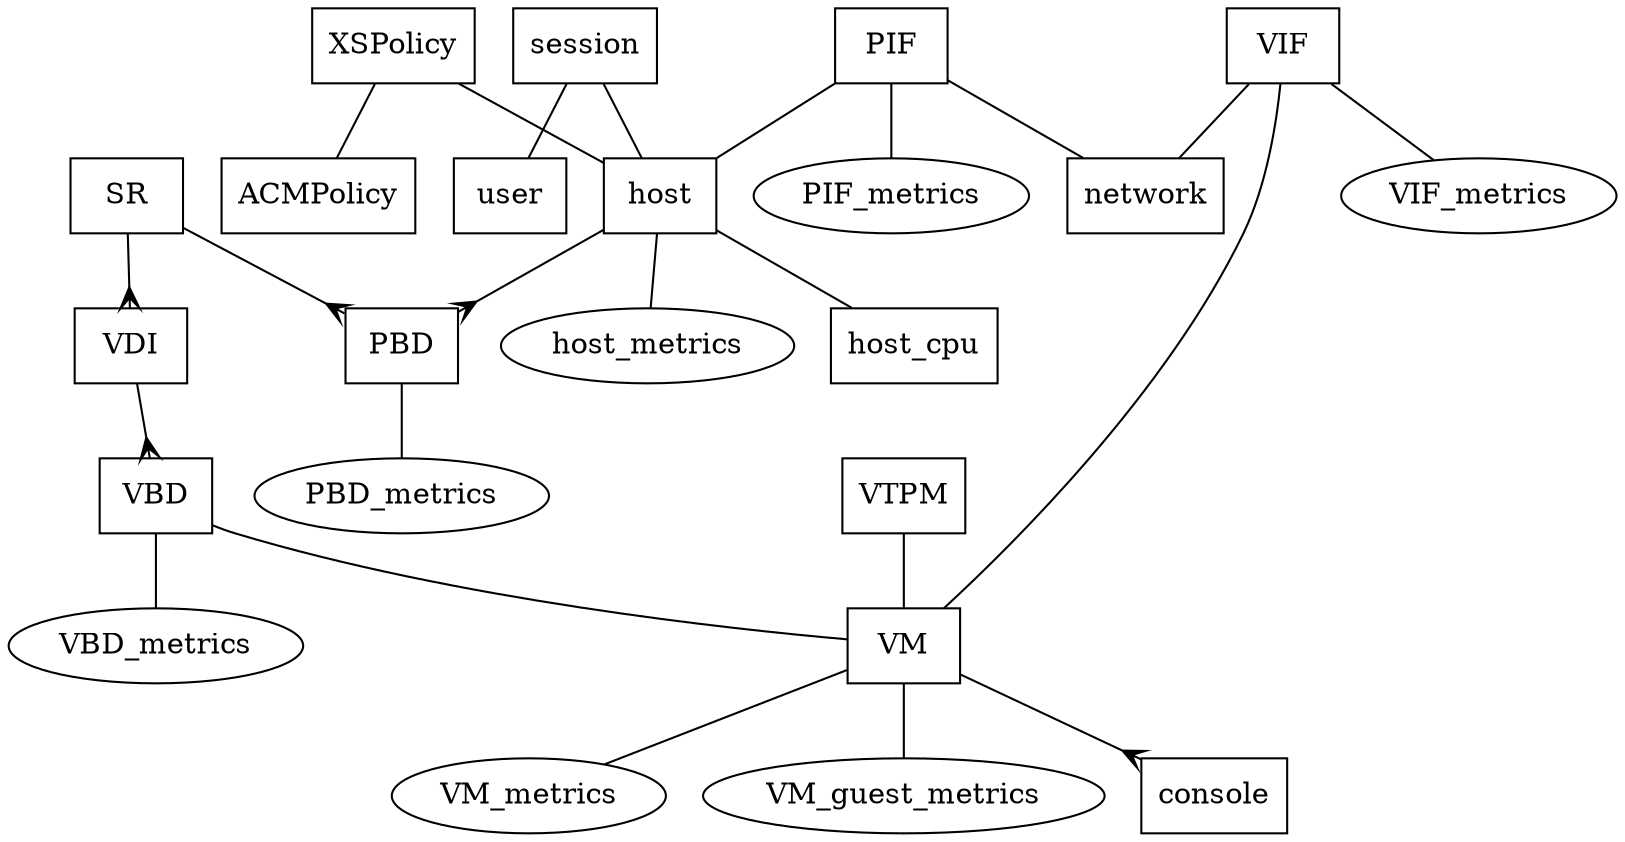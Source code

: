 #
# Copyright (c) 2006-2007 XenSource, Inc.
#
# Permission is granted to copy, distribute and/or modify this document under
# the terms of the GNU Free Documentation License, Version 1.2 or any later
# version published by the Free Software Foundation; with no Invariant
# Sections, no Front-Cover Texts and no Back-Cover Texts.  A copy of the
# license is included in the section entitled
# "GNU Free Documentation License" or the file fdl.tex.
#

digraph "Xen-API Class Diagram" {
fontname="Verdana";

node [ shape=box ]; session VM host network VIF PIF SR VDI VBD PBD user XSPolicy ACMPolicy;
node [shape=ellipse]; PIF_metrics VIF_metrics VM_metrics VBD_metrics PBD_metrics VM_guest_metrics host_metrics;
node [shape=box]; host_cpu console
session -> host [ arrowhead="none" ]
session -> user [ arrowhead="none" ]
VM -> VM_metrics [ arrowhead="none" ]
VM -> VM_guest_metrics [ arrowhead="none" ]
VM -> console [ arrowhead="crow" ]
host -> PBD [ arrowhead="crow", arrowtail="none" ]
host -> host_metrics [ arrowhead="none" ]
host -> host_cpu [ arrowhead="none" ]
VIF -> VM [ arrowhead="none", arrowtail="crow" ]
VIF -> network [ arrowhead="none", arrowtail="crow" ]
VIF -> VIF_metrics [ arrowhead="none" ]
PIF -> host [ arrowhead="none", arrowtail="crow" ]
PIF -> network [ arrowhead="none", arrowtail="crow" ]
PIF -> PIF_metrics [ arrowhead="none" ]
SR -> PBD [ arrowhead="crow", arrowtail="none" ]
PBD -> PBD_metrics [ arrowhead="none" ]
SR -> VDI [ arrowhead="crow", arrowtail="none" ]
VDI -> VBD [ arrowhead="crow", arrowtail="none" ]
VBD -> VM [ arrowhead="none", arrowtail="crow" ]
VTPM -> VM [ arrowhead="none", arrowtail="crow" ]
VBD -> VBD_metrics [ arrowhead="none" ]
XSPolicy -> host [ arrowhead="none" ]
XSPolicy -> ACMPolicy [ arrowhead="none" ]
}
